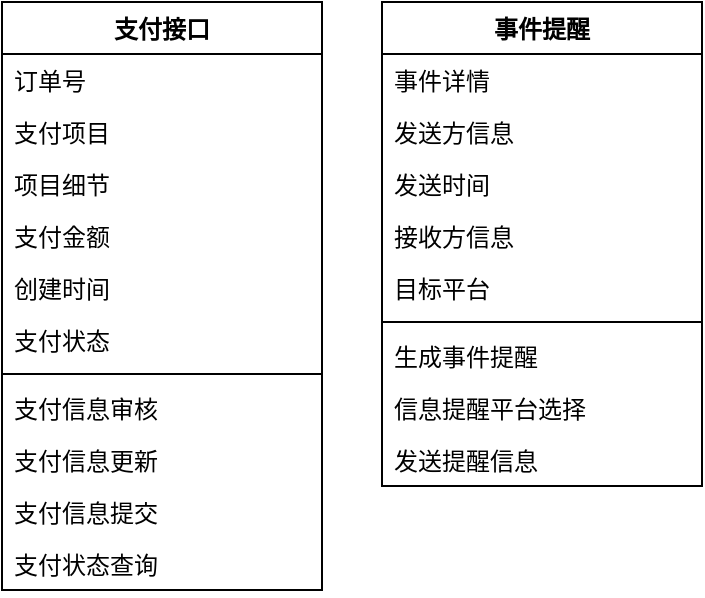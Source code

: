 <mxfile version="14.7.7" type="github">
  <diagram id="9Z2w__I7CMbtvNIpu06B" name="第 1 页">
    <mxGraphModel dx="990" dy="547" grid="1" gridSize="10" guides="1" tooltips="1" connect="1" arrows="1" fold="1" page="1" pageScale="1" pageWidth="827" pageHeight="1169" math="0" shadow="0">
      <root>
        <mxCell id="0" />
        <mxCell id="1" parent="0" />
        <mxCell id="Z66aNXY8VyCRNVoToxuj-1" value="支付接口" style="swimlane;fontStyle=1;align=center;verticalAlign=top;childLayout=stackLayout;horizontal=1;startSize=26;horizontalStack=0;resizeParent=1;resizeParentMax=0;resizeLast=0;collapsible=1;marginBottom=0;" vertex="1" parent="1">
          <mxGeometry x="50" y="50" width="160" height="294" as="geometry" />
        </mxCell>
        <mxCell id="Z66aNXY8VyCRNVoToxuj-2" value="订单号" style="text;strokeColor=none;fillColor=none;align=left;verticalAlign=top;spacingLeft=4;spacingRight=4;overflow=hidden;rotatable=0;points=[[0,0.5],[1,0.5]];portConstraint=eastwest;" vertex="1" parent="Z66aNXY8VyCRNVoToxuj-1">
          <mxGeometry y="26" width="160" height="26" as="geometry" />
        </mxCell>
        <mxCell id="Z66aNXY8VyCRNVoToxuj-6" value="支付项目" style="text;strokeColor=none;fillColor=none;align=left;verticalAlign=top;spacingLeft=4;spacingRight=4;overflow=hidden;rotatable=0;points=[[0,0.5],[1,0.5]];portConstraint=eastwest;" vertex="1" parent="Z66aNXY8VyCRNVoToxuj-1">
          <mxGeometry y="52" width="160" height="26" as="geometry" />
        </mxCell>
        <mxCell id="Z66aNXY8VyCRNVoToxuj-7" value="项目细节" style="text;strokeColor=none;fillColor=none;align=left;verticalAlign=top;spacingLeft=4;spacingRight=4;overflow=hidden;rotatable=0;points=[[0,0.5],[1,0.5]];portConstraint=eastwest;" vertex="1" parent="Z66aNXY8VyCRNVoToxuj-1">
          <mxGeometry y="78" width="160" height="26" as="geometry" />
        </mxCell>
        <mxCell id="Z66aNXY8VyCRNVoToxuj-5" value="支付金额" style="text;strokeColor=none;fillColor=none;align=left;verticalAlign=top;spacingLeft=4;spacingRight=4;overflow=hidden;rotatable=0;points=[[0,0.5],[1,0.5]];portConstraint=eastwest;" vertex="1" parent="Z66aNXY8VyCRNVoToxuj-1">
          <mxGeometry y="104" width="160" height="26" as="geometry" />
        </mxCell>
        <mxCell id="Z66aNXY8VyCRNVoToxuj-9" value="创建时间" style="text;strokeColor=none;fillColor=none;align=left;verticalAlign=top;spacingLeft=4;spacingRight=4;overflow=hidden;rotatable=0;points=[[0,0.5],[1,0.5]];portConstraint=eastwest;" vertex="1" parent="Z66aNXY8VyCRNVoToxuj-1">
          <mxGeometry y="130" width="160" height="26" as="geometry" />
        </mxCell>
        <mxCell id="Z66aNXY8VyCRNVoToxuj-10" value="支付状态" style="text;strokeColor=none;fillColor=none;align=left;verticalAlign=top;spacingLeft=4;spacingRight=4;overflow=hidden;rotatable=0;points=[[0,0.5],[1,0.5]];portConstraint=eastwest;" vertex="1" parent="Z66aNXY8VyCRNVoToxuj-1">
          <mxGeometry y="156" width="160" height="26" as="geometry" />
        </mxCell>
        <mxCell id="Z66aNXY8VyCRNVoToxuj-3" value="" style="line;strokeWidth=1;fillColor=none;align=left;verticalAlign=middle;spacingTop=-1;spacingLeft=3;spacingRight=3;rotatable=0;labelPosition=right;points=[];portConstraint=eastwest;" vertex="1" parent="Z66aNXY8VyCRNVoToxuj-1">
          <mxGeometry y="182" width="160" height="8" as="geometry" />
        </mxCell>
        <mxCell id="Z66aNXY8VyCRNVoToxuj-4" value="支付信息审核" style="text;strokeColor=none;fillColor=none;align=left;verticalAlign=top;spacingLeft=4;spacingRight=4;overflow=hidden;rotatable=0;points=[[0,0.5],[1,0.5]];portConstraint=eastwest;" vertex="1" parent="Z66aNXY8VyCRNVoToxuj-1">
          <mxGeometry y="190" width="160" height="26" as="geometry" />
        </mxCell>
        <mxCell id="Z66aNXY8VyCRNVoToxuj-11" value="支付信息更新" style="text;strokeColor=none;fillColor=none;align=left;verticalAlign=top;spacingLeft=4;spacingRight=4;overflow=hidden;rotatable=0;points=[[0,0.5],[1,0.5]];portConstraint=eastwest;" vertex="1" parent="Z66aNXY8VyCRNVoToxuj-1">
          <mxGeometry y="216" width="160" height="26" as="geometry" />
        </mxCell>
        <mxCell id="Z66aNXY8VyCRNVoToxuj-12" value="支付信息提交" style="text;strokeColor=none;fillColor=none;align=left;verticalAlign=top;spacingLeft=4;spacingRight=4;overflow=hidden;rotatable=0;points=[[0,0.5],[1,0.5]];portConstraint=eastwest;" vertex="1" parent="Z66aNXY8VyCRNVoToxuj-1">
          <mxGeometry y="242" width="160" height="26" as="geometry" />
        </mxCell>
        <mxCell id="Z66aNXY8VyCRNVoToxuj-13" value="支付状态查询" style="text;strokeColor=none;fillColor=none;align=left;verticalAlign=top;spacingLeft=4;spacingRight=4;overflow=hidden;rotatable=0;points=[[0,0.5],[1,0.5]];portConstraint=eastwest;" vertex="1" parent="Z66aNXY8VyCRNVoToxuj-1">
          <mxGeometry y="268" width="160" height="26" as="geometry" />
        </mxCell>
        <mxCell id="Z66aNXY8VyCRNVoToxuj-14" value="事件提醒" style="swimlane;fontStyle=1;align=center;verticalAlign=top;childLayout=stackLayout;horizontal=1;startSize=26;horizontalStack=0;resizeParent=1;resizeParentMax=0;resizeLast=0;collapsible=1;marginBottom=0;" vertex="1" parent="1">
          <mxGeometry x="240" y="50" width="160" height="242" as="geometry" />
        </mxCell>
        <mxCell id="Z66aNXY8VyCRNVoToxuj-15" value="事件详情" style="text;strokeColor=none;fillColor=none;align=left;verticalAlign=top;spacingLeft=4;spacingRight=4;overflow=hidden;rotatable=0;points=[[0,0.5],[1,0.5]];portConstraint=eastwest;" vertex="1" parent="Z66aNXY8VyCRNVoToxuj-14">
          <mxGeometry y="26" width="160" height="26" as="geometry" />
        </mxCell>
        <mxCell id="Z66aNXY8VyCRNVoToxuj-18" value="发送方信息" style="text;strokeColor=none;fillColor=none;align=left;verticalAlign=top;spacingLeft=4;spacingRight=4;overflow=hidden;rotatable=0;points=[[0,0.5],[1,0.5]];portConstraint=eastwest;" vertex="1" parent="Z66aNXY8VyCRNVoToxuj-14">
          <mxGeometry y="52" width="160" height="26" as="geometry" />
        </mxCell>
        <mxCell id="Z66aNXY8VyCRNVoToxuj-19" value="发送时间" style="text;strokeColor=none;fillColor=none;align=left;verticalAlign=top;spacingLeft=4;spacingRight=4;overflow=hidden;rotatable=0;points=[[0,0.5],[1,0.5]];portConstraint=eastwest;" vertex="1" parent="Z66aNXY8VyCRNVoToxuj-14">
          <mxGeometry y="78" width="160" height="26" as="geometry" />
        </mxCell>
        <mxCell id="Z66aNXY8VyCRNVoToxuj-20" value="接收方信息" style="text;strokeColor=none;fillColor=none;align=left;verticalAlign=top;spacingLeft=4;spacingRight=4;overflow=hidden;rotatable=0;points=[[0,0.5],[1,0.5]];portConstraint=eastwest;" vertex="1" parent="Z66aNXY8VyCRNVoToxuj-14">
          <mxGeometry y="104" width="160" height="26" as="geometry" />
        </mxCell>
        <mxCell id="Z66aNXY8VyCRNVoToxuj-21" value="目标平台" style="text;strokeColor=none;fillColor=none;align=left;verticalAlign=top;spacingLeft=4;spacingRight=4;overflow=hidden;rotatable=0;points=[[0,0.5],[1,0.5]];portConstraint=eastwest;" vertex="1" parent="Z66aNXY8VyCRNVoToxuj-14">
          <mxGeometry y="130" width="160" height="26" as="geometry" />
        </mxCell>
        <mxCell id="Z66aNXY8VyCRNVoToxuj-16" value="" style="line;strokeWidth=1;fillColor=none;align=left;verticalAlign=middle;spacingTop=-1;spacingLeft=3;spacingRight=3;rotatable=0;labelPosition=right;points=[];portConstraint=eastwest;" vertex="1" parent="Z66aNXY8VyCRNVoToxuj-14">
          <mxGeometry y="156" width="160" height="8" as="geometry" />
        </mxCell>
        <mxCell id="Z66aNXY8VyCRNVoToxuj-17" value="生成事件提醒" style="text;strokeColor=none;fillColor=none;align=left;verticalAlign=top;spacingLeft=4;spacingRight=4;overflow=hidden;rotatable=0;points=[[0,0.5],[1,0.5]];portConstraint=eastwest;" vertex="1" parent="Z66aNXY8VyCRNVoToxuj-14">
          <mxGeometry y="164" width="160" height="26" as="geometry" />
        </mxCell>
        <mxCell id="Z66aNXY8VyCRNVoToxuj-22" value="信息提醒平台选择" style="text;strokeColor=none;fillColor=none;align=left;verticalAlign=top;spacingLeft=4;spacingRight=4;overflow=hidden;rotatable=0;points=[[0,0.5],[1,0.5]];portConstraint=eastwest;" vertex="1" parent="Z66aNXY8VyCRNVoToxuj-14">
          <mxGeometry y="190" width="160" height="26" as="geometry" />
        </mxCell>
        <mxCell id="Z66aNXY8VyCRNVoToxuj-23" value="发送提醒信息" style="text;strokeColor=none;fillColor=none;align=left;verticalAlign=top;spacingLeft=4;spacingRight=4;overflow=hidden;rotatable=0;points=[[0,0.5],[1,0.5]];portConstraint=eastwest;" vertex="1" parent="Z66aNXY8VyCRNVoToxuj-14">
          <mxGeometry y="216" width="160" height="26" as="geometry" />
        </mxCell>
      </root>
    </mxGraphModel>
  </diagram>
</mxfile>
